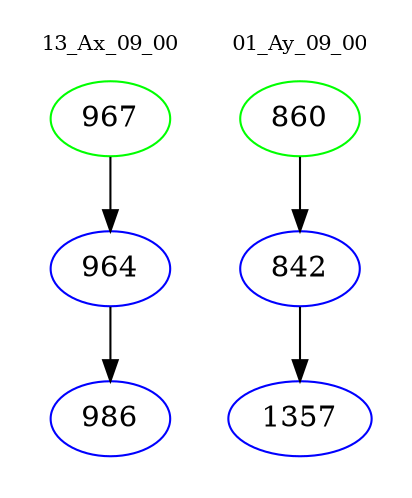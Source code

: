 digraph{
subgraph cluster_0 {
color = white
label = "13_Ax_09_00";
fontsize=10;
T0_967 [label="967", color="green"]
T0_967 -> T0_964 [color="black"]
T0_964 [label="964", color="blue"]
T0_964 -> T0_986 [color="black"]
T0_986 [label="986", color="blue"]
}
subgraph cluster_1 {
color = white
label = "01_Ay_09_00";
fontsize=10;
T1_860 [label="860", color="green"]
T1_860 -> T1_842 [color="black"]
T1_842 [label="842", color="blue"]
T1_842 -> T1_1357 [color="black"]
T1_1357 [label="1357", color="blue"]
}
}
